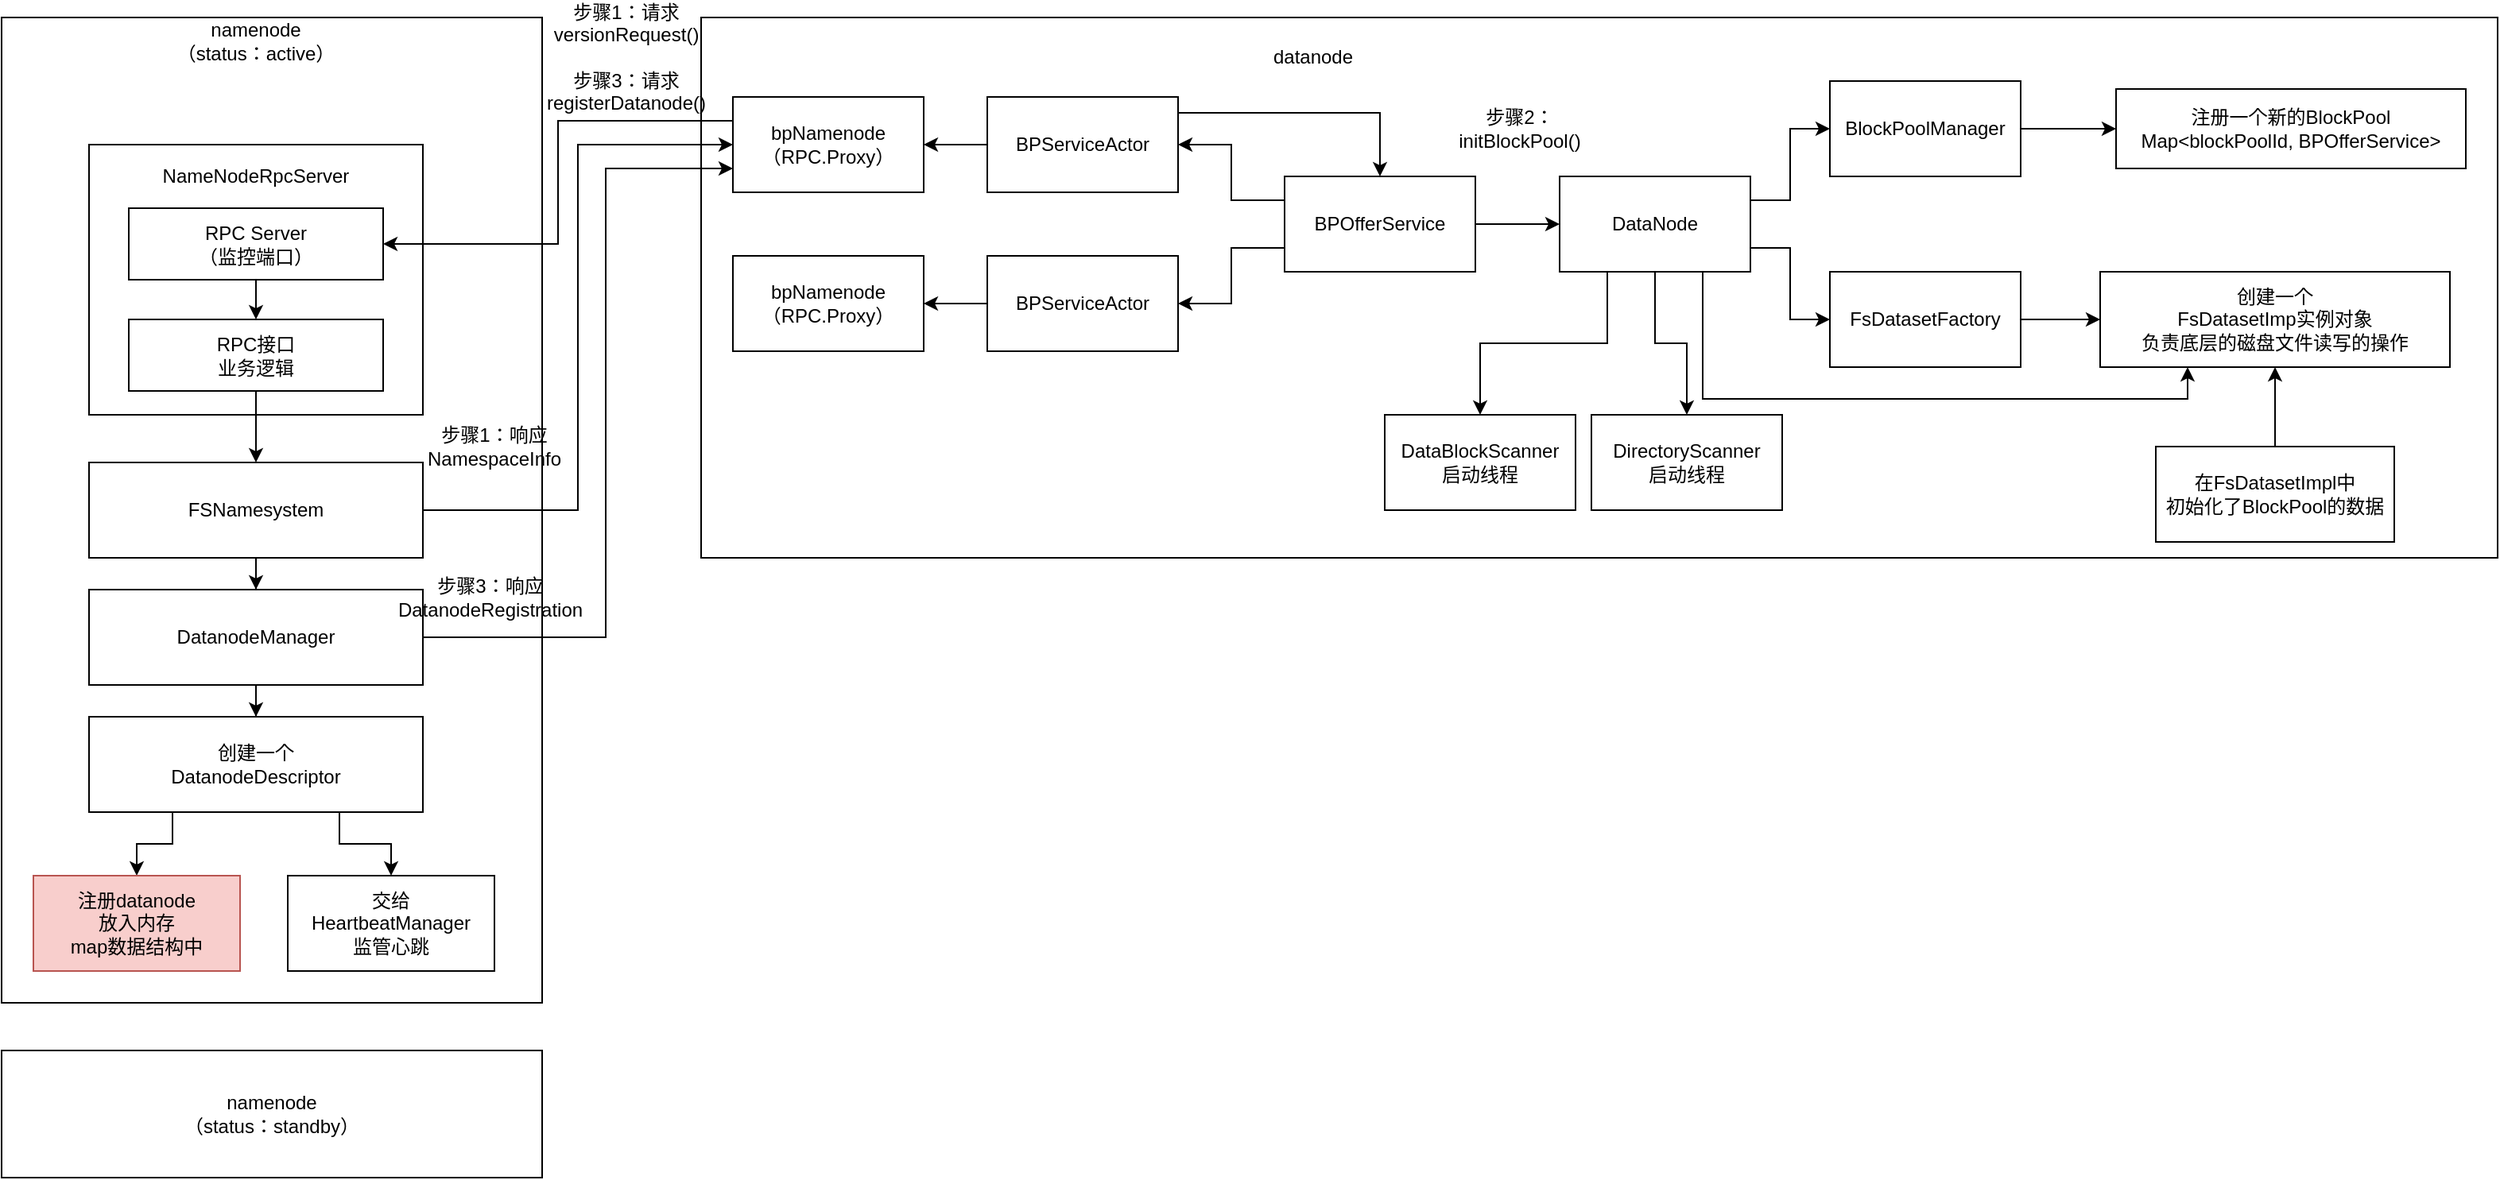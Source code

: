 <mxfile version="12.4.9" type="github">
  <diagram id="hpFnO6dxfgIIIrYWmUpC" name="第 1 页">
    <mxGraphModel dx="1422" dy="713" grid="1" gridSize="10" guides="1" tooltips="1" connect="1" arrows="1" fold="1" page="1" pageScale="1" pageWidth="827" pageHeight="1169" math="0" shadow="0">
      <root>
        <mxCell id="0"/>
        <mxCell id="1" parent="0"/>
        <mxCell id="Xnnz-QXalvESyS4H204h-1" value="" style="rounded=0;whiteSpace=wrap;html=1;" vertex="1" parent="1">
          <mxGeometry x="20" y="90" width="340" height="620" as="geometry"/>
        </mxCell>
        <mxCell id="Xnnz-QXalvESyS4H204h-2" value="namenode&lt;br&gt;（status：active）" style="text;html=1;strokeColor=none;fillColor=none;align=center;verticalAlign=middle;whiteSpace=wrap;rounded=0;" vertex="1" parent="1">
          <mxGeometry x="110" y="90" width="140" height="30" as="geometry"/>
        </mxCell>
        <mxCell id="Xnnz-QXalvESyS4H204h-3" value="" style="rounded=0;whiteSpace=wrap;html=1;" vertex="1" parent="1">
          <mxGeometry x="75" y="170" width="210" height="170" as="geometry"/>
        </mxCell>
        <mxCell id="Xnnz-QXalvESyS4H204h-4" value="NameNodeRpcServer" style="text;html=1;strokeColor=none;fillColor=none;align=center;verticalAlign=middle;whiteSpace=wrap;rounded=0;" vertex="1" parent="1">
          <mxGeometry x="105" y="170" width="150" height="40" as="geometry"/>
        </mxCell>
        <mxCell id="Xnnz-QXalvESyS4H204h-58" style="edgeStyle=orthogonalEdgeStyle;rounded=0;orthogonalLoop=1;jettySize=auto;html=1;entryX=0.5;entryY=0;entryDx=0;entryDy=0;" edge="1" parent="1" source="Xnnz-QXalvESyS4H204h-5" target="Xnnz-QXalvESyS4H204h-6">
          <mxGeometry relative="1" as="geometry"/>
        </mxCell>
        <mxCell id="Xnnz-QXalvESyS4H204h-5" value="RPC Server&lt;br&gt;（监控端口）" style="rounded=0;whiteSpace=wrap;html=1;" vertex="1" parent="1">
          <mxGeometry x="100" y="210" width="160" height="45" as="geometry"/>
        </mxCell>
        <mxCell id="Xnnz-QXalvESyS4H204h-60" style="edgeStyle=orthogonalEdgeStyle;rounded=0;orthogonalLoop=1;jettySize=auto;html=1;exitX=0.5;exitY=1;exitDx=0;exitDy=0;entryX=0.5;entryY=0;entryDx=0;entryDy=0;" edge="1" parent="1" source="Xnnz-QXalvESyS4H204h-6" target="Xnnz-QXalvESyS4H204h-7">
          <mxGeometry relative="1" as="geometry"/>
        </mxCell>
        <mxCell id="Xnnz-QXalvESyS4H204h-6" value="RPC接口&lt;br&gt;业务逻辑" style="rounded=0;whiteSpace=wrap;html=1;" vertex="1" parent="1">
          <mxGeometry x="100" y="280" width="160" height="45" as="geometry"/>
        </mxCell>
        <mxCell id="Xnnz-QXalvESyS4H204h-13" style="edgeStyle=orthogonalEdgeStyle;rounded=0;orthogonalLoop=1;jettySize=auto;html=1;entryX=0.5;entryY=0;entryDx=0;entryDy=0;" edge="1" parent="1" source="Xnnz-QXalvESyS4H204h-7" target="Xnnz-QXalvESyS4H204h-9">
          <mxGeometry relative="1" as="geometry"/>
        </mxCell>
        <mxCell id="Xnnz-QXalvESyS4H204h-7" value="FSNamesystem" style="rounded=0;whiteSpace=wrap;html=1;" vertex="1" parent="1">
          <mxGeometry x="75" y="370" width="210" height="60" as="geometry"/>
        </mxCell>
        <mxCell id="Xnnz-QXalvESyS4H204h-14" style="edgeStyle=orthogonalEdgeStyle;rounded=0;orthogonalLoop=1;jettySize=auto;html=1;entryX=0.5;entryY=0;entryDx=0;entryDy=0;" edge="1" parent="1" source="Xnnz-QXalvESyS4H204h-9" target="Xnnz-QXalvESyS4H204h-10">
          <mxGeometry relative="1" as="geometry"/>
        </mxCell>
        <mxCell id="Xnnz-QXalvESyS4H204h-9" value="DatanodeManager" style="rounded=0;whiteSpace=wrap;html=1;" vertex="1" parent="1">
          <mxGeometry x="75" y="450" width="210" height="60" as="geometry"/>
        </mxCell>
        <mxCell id="Xnnz-QXalvESyS4H204h-16" style="edgeStyle=orthogonalEdgeStyle;rounded=0;orthogonalLoop=1;jettySize=auto;html=1;exitX=0.75;exitY=1;exitDx=0;exitDy=0;" edge="1" parent="1" source="Xnnz-QXalvESyS4H204h-10" target="Xnnz-QXalvESyS4H204h-12">
          <mxGeometry relative="1" as="geometry"/>
        </mxCell>
        <mxCell id="Xnnz-QXalvESyS4H204h-17" style="edgeStyle=orthogonalEdgeStyle;rounded=0;orthogonalLoop=1;jettySize=auto;html=1;exitX=0.25;exitY=1;exitDx=0;exitDy=0;" edge="1" parent="1" source="Xnnz-QXalvESyS4H204h-10" target="Xnnz-QXalvESyS4H204h-11">
          <mxGeometry relative="1" as="geometry"/>
        </mxCell>
        <mxCell id="Xnnz-QXalvESyS4H204h-10" value="创建一个&lt;br&gt;DatanodeDescriptor" style="rounded=0;whiteSpace=wrap;html=1;" vertex="1" parent="1">
          <mxGeometry x="75" y="530" width="210" height="60" as="geometry"/>
        </mxCell>
        <mxCell id="Xnnz-QXalvESyS4H204h-11" value="注册datanode&lt;br&gt;放入内存&lt;br&gt;map数据结构中" style="rounded=0;whiteSpace=wrap;html=1;fillColor=#f8cecc;strokeColor=#b85450;" vertex="1" parent="1">
          <mxGeometry x="40" y="630" width="130" height="60" as="geometry"/>
        </mxCell>
        <mxCell id="Xnnz-QXalvESyS4H204h-12" value="交给&lt;br&gt;HeartbeatManager&lt;br&gt;监管心跳" style="rounded=0;whiteSpace=wrap;html=1;" vertex="1" parent="1">
          <mxGeometry x="200" y="630" width="130" height="60" as="geometry"/>
        </mxCell>
        <mxCell id="Xnnz-QXalvESyS4H204h-18" value="" style="rounded=0;whiteSpace=wrap;html=1;" vertex="1" parent="1">
          <mxGeometry x="460" y="90" width="1130" height="340" as="geometry"/>
        </mxCell>
        <mxCell id="Xnnz-QXalvESyS4H204h-19" value="datanode" style="text;html=1;strokeColor=none;fillColor=none;align=center;verticalAlign=middle;whiteSpace=wrap;rounded=0;" vertex="1" parent="1">
          <mxGeometry x="780" y="90" width="130" height="50" as="geometry"/>
        </mxCell>
        <mxCell id="Xnnz-QXalvESyS4H204h-47" style="edgeStyle=orthogonalEdgeStyle;rounded=0;orthogonalLoop=1;jettySize=auto;html=1;exitX=0;exitY=0.25;exitDx=0;exitDy=0;entryX=1;entryY=0.5;entryDx=0;entryDy=0;" edge="1" parent="1" source="Xnnz-QXalvESyS4H204h-20" target="Xnnz-QXalvESyS4H204h-5">
          <mxGeometry relative="1" as="geometry"/>
        </mxCell>
        <mxCell id="Xnnz-QXalvESyS4H204h-20" value="bpNamenode&lt;br&gt;（RPC.Proxy）" style="rounded=0;whiteSpace=wrap;html=1;" vertex="1" parent="1">
          <mxGeometry x="480" y="140" width="120" height="60" as="geometry"/>
        </mxCell>
        <mxCell id="Xnnz-QXalvESyS4H204h-21" value="bpNamenode&lt;br&gt;（RPC.Proxy）" style="rounded=0;whiteSpace=wrap;html=1;" vertex="1" parent="1">
          <mxGeometry x="480" y="240" width="120" height="60" as="geometry"/>
        </mxCell>
        <mxCell id="Xnnz-QXalvESyS4H204h-29" style="edgeStyle=orthogonalEdgeStyle;rounded=0;orthogonalLoop=1;jettySize=auto;html=1;exitX=0;exitY=0.5;exitDx=0;exitDy=0;entryX=1;entryY=0.5;entryDx=0;entryDy=0;" edge="1" parent="1" source="Xnnz-QXalvESyS4H204h-22" target="Xnnz-QXalvESyS4H204h-20">
          <mxGeometry relative="1" as="geometry"/>
        </mxCell>
        <mxCell id="Xnnz-QXalvESyS4H204h-51" style="edgeStyle=orthogonalEdgeStyle;rounded=0;orthogonalLoop=1;jettySize=auto;html=1;entryX=0.5;entryY=0;entryDx=0;entryDy=0;" edge="1" parent="1" source="Xnnz-QXalvESyS4H204h-22" target="Xnnz-QXalvESyS4H204h-24">
          <mxGeometry relative="1" as="geometry">
            <Array as="points">
              <mxPoint x="887" y="150"/>
            </Array>
          </mxGeometry>
        </mxCell>
        <mxCell id="Xnnz-QXalvESyS4H204h-22" value="BPServiceActor" style="rounded=0;whiteSpace=wrap;html=1;" vertex="1" parent="1">
          <mxGeometry x="640" y="140" width="120" height="60" as="geometry"/>
        </mxCell>
        <mxCell id="Xnnz-QXalvESyS4H204h-30" style="edgeStyle=orthogonalEdgeStyle;rounded=0;orthogonalLoop=1;jettySize=auto;html=1;entryX=1;entryY=0.5;entryDx=0;entryDy=0;" edge="1" parent="1" source="Xnnz-QXalvESyS4H204h-23" target="Xnnz-QXalvESyS4H204h-21">
          <mxGeometry relative="1" as="geometry"/>
        </mxCell>
        <mxCell id="Xnnz-QXalvESyS4H204h-23" value="BPServiceActor" style="rounded=0;whiteSpace=wrap;html=1;" vertex="1" parent="1">
          <mxGeometry x="640" y="240" width="120" height="60" as="geometry"/>
        </mxCell>
        <mxCell id="Xnnz-QXalvESyS4H204h-26" style="edgeStyle=orthogonalEdgeStyle;rounded=0;orthogonalLoop=1;jettySize=auto;html=1;" edge="1" parent="1" source="Xnnz-QXalvESyS4H204h-24" target="Xnnz-QXalvESyS4H204h-25">
          <mxGeometry relative="1" as="geometry"/>
        </mxCell>
        <mxCell id="Xnnz-QXalvESyS4H204h-27" style="edgeStyle=orthogonalEdgeStyle;rounded=0;orthogonalLoop=1;jettySize=auto;html=1;exitX=0;exitY=0.25;exitDx=0;exitDy=0;entryX=1;entryY=0.5;entryDx=0;entryDy=0;" edge="1" parent="1" source="Xnnz-QXalvESyS4H204h-24" target="Xnnz-QXalvESyS4H204h-22">
          <mxGeometry relative="1" as="geometry"/>
        </mxCell>
        <mxCell id="Xnnz-QXalvESyS4H204h-28" style="edgeStyle=orthogonalEdgeStyle;rounded=0;orthogonalLoop=1;jettySize=auto;html=1;exitX=0;exitY=0.75;exitDx=0;exitDy=0;" edge="1" parent="1" source="Xnnz-QXalvESyS4H204h-24" target="Xnnz-QXalvESyS4H204h-23">
          <mxGeometry relative="1" as="geometry"/>
        </mxCell>
        <mxCell id="Xnnz-QXalvESyS4H204h-24" value="BPOfferService" style="rounded=0;whiteSpace=wrap;html=1;" vertex="1" parent="1">
          <mxGeometry x="827" y="190" width="120" height="60" as="geometry"/>
        </mxCell>
        <mxCell id="Xnnz-QXalvESyS4H204h-33" style="edgeStyle=orthogonalEdgeStyle;rounded=0;orthogonalLoop=1;jettySize=auto;html=1;exitX=0.25;exitY=1;exitDx=0;exitDy=0;" edge="1" parent="1" source="Xnnz-QXalvESyS4H204h-25" target="Xnnz-QXalvESyS4H204h-31">
          <mxGeometry relative="1" as="geometry"/>
        </mxCell>
        <mxCell id="Xnnz-QXalvESyS4H204h-34" style="edgeStyle=orthogonalEdgeStyle;rounded=0;orthogonalLoop=1;jettySize=auto;html=1;exitX=0.5;exitY=1;exitDx=0;exitDy=0;entryX=0.5;entryY=0;entryDx=0;entryDy=0;" edge="1" parent="1" source="Xnnz-QXalvESyS4H204h-25" target="Xnnz-QXalvESyS4H204h-32">
          <mxGeometry relative="1" as="geometry"/>
        </mxCell>
        <mxCell id="Xnnz-QXalvESyS4H204h-37" style="edgeStyle=orthogonalEdgeStyle;rounded=0;orthogonalLoop=1;jettySize=auto;html=1;exitX=1;exitY=0.25;exitDx=0;exitDy=0;entryX=0;entryY=0.5;entryDx=0;entryDy=0;" edge="1" parent="1" source="Xnnz-QXalvESyS4H204h-25" target="Xnnz-QXalvESyS4H204h-35">
          <mxGeometry relative="1" as="geometry"/>
        </mxCell>
        <mxCell id="Xnnz-QXalvESyS4H204h-38" style="edgeStyle=orthogonalEdgeStyle;rounded=0;orthogonalLoop=1;jettySize=auto;html=1;exitX=1;exitY=0.75;exitDx=0;exitDy=0;entryX=0;entryY=0.5;entryDx=0;entryDy=0;" edge="1" parent="1" source="Xnnz-QXalvESyS4H204h-25" target="Xnnz-QXalvESyS4H204h-36">
          <mxGeometry relative="1" as="geometry"/>
        </mxCell>
        <mxCell id="Xnnz-QXalvESyS4H204h-43" style="edgeStyle=orthogonalEdgeStyle;rounded=0;orthogonalLoop=1;jettySize=auto;html=1;exitX=0.75;exitY=1;exitDx=0;exitDy=0;entryX=0.25;entryY=1;entryDx=0;entryDy=0;" edge="1" parent="1" source="Xnnz-QXalvESyS4H204h-25" target="Xnnz-QXalvESyS4H204h-40">
          <mxGeometry relative="1" as="geometry"/>
        </mxCell>
        <mxCell id="Xnnz-QXalvESyS4H204h-25" value="DataNode" style="rounded=0;whiteSpace=wrap;html=1;" vertex="1" parent="1">
          <mxGeometry x="1000" y="190" width="120" height="60" as="geometry"/>
        </mxCell>
        <mxCell id="Xnnz-QXalvESyS4H204h-31" value="DataBlockScanner&lt;br&gt;启动线程" style="rounded=0;whiteSpace=wrap;html=1;" vertex="1" parent="1">
          <mxGeometry x="890" y="340" width="120" height="60" as="geometry"/>
        </mxCell>
        <mxCell id="Xnnz-QXalvESyS4H204h-32" value="DirectoryScanner&lt;br&gt;启动线程" style="rounded=0;whiteSpace=wrap;html=1;" vertex="1" parent="1">
          <mxGeometry x="1020" y="340" width="120" height="60" as="geometry"/>
        </mxCell>
        <mxCell id="Xnnz-QXalvESyS4H204h-41" style="edgeStyle=orthogonalEdgeStyle;rounded=0;orthogonalLoop=1;jettySize=auto;html=1;" edge="1" parent="1" source="Xnnz-QXalvESyS4H204h-35" target="Xnnz-QXalvESyS4H204h-39">
          <mxGeometry relative="1" as="geometry"/>
        </mxCell>
        <mxCell id="Xnnz-QXalvESyS4H204h-35" value="BlockPoolManager" style="rounded=0;whiteSpace=wrap;html=1;" vertex="1" parent="1">
          <mxGeometry x="1170" y="130" width="120" height="60" as="geometry"/>
        </mxCell>
        <mxCell id="Xnnz-QXalvESyS4H204h-42" style="edgeStyle=orthogonalEdgeStyle;rounded=0;orthogonalLoop=1;jettySize=auto;html=1;" edge="1" parent="1" source="Xnnz-QXalvESyS4H204h-36" target="Xnnz-QXalvESyS4H204h-40">
          <mxGeometry relative="1" as="geometry"/>
        </mxCell>
        <mxCell id="Xnnz-QXalvESyS4H204h-36" value="FsDatasetFactory" style="rounded=0;whiteSpace=wrap;html=1;" vertex="1" parent="1">
          <mxGeometry x="1170" y="250" width="120" height="60" as="geometry"/>
        </mxCell>
        <mxCell id="Xnnz-QXalvESyS4H204h-39" value="注册一个新的BlockPool&lt;br&gt;Map&amp;lt;blockPoolId, BPOfferService&amp;gt;" style="rounded=0;whiteSpace=wrap;html=1;" vertex="1" parent="1">
          <mxGeometry x="1350" y="135" width="220" height="50" as="geometry"/>
        </mxCell>
        <mxCell id="Xnnz-QXalvESyS4H204h-40" value="创建一个&lt;br&gt;FsDatasetImp实例对象&lt;br&gt;负责底层的磁盘文件读写的操作" style="rounded=0;whiteSpace=wrap;html=1;" vertex="1" parent="1">
          <mxGeometry x="1340" y="250" width="220" height="60" as="geometry"/>
        </mxCell>
        <mxCell id="Xnnz-QXalvESyS4H204h-46" style="edgeStyle=orthogonalEdgeStyle;rounded=0;orthogonalLoop=1;jettySize=auto;html=1;entryX=0.5;entryY=1;entryDx=0;entryDy=0;" edge="1" parent="1" source="Xnnz-QXalvESyS4H204h-44" target="Xnnz-QXalvESyS4H204h-40">
          <mxGeometry relative="1" as="geometry"/>
        </mxCell>
        <mxCell id="Xnnz-QXalvESyS4H204h-44" value="在FsDatasetImpl中&lt;br&gt;初始化了BlockPool的数据" style="rounded=0;whiteSpace=wrap;html=1;" vertex="1" parent="1">
          <mxGeometry x="1375" y="360" width="150" height="60" as="geometry"/>
        </mxCell>
        <mxCell id="Xnnz-QXalvESyS4H204h-48" value="步骤1：请求&lt;br&gt;versionRequest()&lt;br&gt;&lt;br&gt;步骤3：请求&lt;br&gt;registerDatanode()" style="text;html=1;strokeColor=none;fillColor=none;align=center;verticalAlign=middle;whiteSpace=wrap;rounded=0;" vertex="1" parent="1">
          <mxGeometry x="323" y="92.5" width="180" height="45" as="geometry"/>
        </mxCell>
        <mxCell id="Xnnz-QXalvESyS4H204h-50" style="edgeStyle=orthogonalEdgeStyle;rounded=0;orthogonalLoop=1;jettySize=auto;html=1;entryX=0;entryY=0.5;entryDx=0;entryDy=0;" edge="1" parent="1" source="Xnnz-QXalvESyS4H204h-7" target="Xnnz-QXalvESyS4H204h-20">
          <mxGeometry relative="1" as="geometry"/>
        </mxCell>
        <mxCell id="Xnnz-QXalvESyS4H204h-52" value="步骤2：initBlockPool()" style="text;html=1;strokeColor=none;fillColor=none;align=center;verticalAlign=middle;whiteSpace=wrap;rounded=0;" vertex="1" parent="1">
          <mxGeometry x="930" y="150" width="90" height="20" as="geometry"/>
        </mxCell>
        <mxCell id="Xnnz-QXalvESyS4H204h-53" value="步骤1：响应&lt;br&gt;NamespaceInfo" style="text;html=1;strokeColor=none;fillColor=none;align=center;verticalAlign=middle;whiteSpace=wrap;rounded=0;" vertex="1" parent="1">
          <mxGeometry x="295" y="350" width="70" height="20" as="geometry"/>
        </mxCell>
        <mxCell id="Xnnz-QXalvESyS4H204h-54" style="edgeStyle=orthogonalEdgeStyle;rounded=0;orthogonalLoop=1;jettySize=auto;html=1;exitX=0.5;exitY=1;exitDx=0;exitDy=0;" edge="1" parent="1" source="Xnnz-QXalvESyS4H204h-53" target="Xnnz-QXalvESyS4H204h-53">
          <mxGeometry relative="1" as="geometry"/>
        </mxCell>
        <mxCell id="Xnnz-QXalvESyS4H204h-56" value="步骤3：响应&lt;br&gt;DatanodeRegistration" style="text;html=1;strokeColor=none;fillColor=none;align=center;verticalAlign=middle;whiteSpace=wrap;rounded=0;" vertex="1" parent="1">
          <mxGeometry x="290" y="440" width="75" height="30" as="geometry"/>
        </mxCell>
        <mxCell id="Xnnz-QXalvESyS4H204h-57" value="namenode&lt;br&gt;（status：standby）" style="rounded=0;whiteSpace=wrap;html=1;" vertex="1" parent="1">
          <mxGeometry x="20" y="740" width="340" height="80" as="geometry"/>
        </mxCell>
        <mxCell id="Xnnz-QXalvESyS4H204h-55" style="edgeStyle=orthogonalEdgeStyle;rounded=0;orthogonalLoop=1;jettySize=auto;html=1;entryX=0;entryY=0.75;entryDx=0;entryDy=0;" edge="1" parent="1" source="Xnnz-QXalvESyS4H204h-9" target="Xnnz-QXalvESyS4H204h-20">
          <mxGeometry relative="1" as="geometry">
            <Array as="points">
              <mxPoint x="400" y="480"/>
              <mxPoint x="400" y="185"/>
            </Array>
          </mxGeometry>
        </mxCell>
      </root>
    </mxGraphModel>
  </diagram>
</mxfile>
